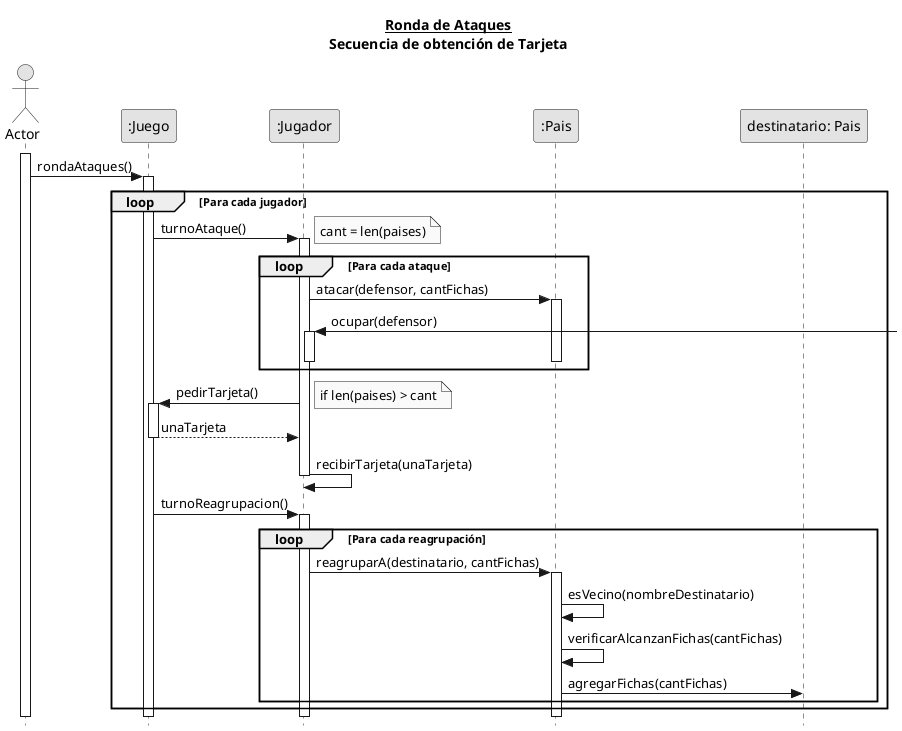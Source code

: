 @startuml
title
**__Ronda de Ataques__**
Secuencia de obtención de Tarjeta
end title
skinparam responseMessageBelowArrow true
skinparam monochrome true
skinparam style strictuml
hide footbox

actor Actor
participant jueg as ":Juego"
participant jug as ":Jugador"
participant pais as ":Pais"

Actor ++
Actor -> jueg ++: rondaAtaques()

loop Para cada jugador
    jueg -> jug ++: turnoAtaque()
    note right: cant = len(paises)
    loop Para cada ataque
        jug -> pais ++: atacar(defensor, cantFichas)
        jug <-] ++: ocupar(defensor)
        pais --
        jug --
    end loop

    jug -> jueg ++: pedirTarjeta()
    note right: if len(paises) > cant
    jueg --> jug --: unaTarjeta
    jug -> jug: recibirTarjeta(unaTarjeta)
    deactivate jug


    jueg -> jug ++: turnoReagrupacion()
    loop Para cada reagrupación
        jug -> pais ++: reagruparA(destinatario, cantFichas)
        pais -> pais: esVecino(nombreDestinatario)
        pais -> pais: verificarAlcanzanFichas(cantFichas)
        pais -> "destinatario: Pais": agregarFichas(cantFichas)
    end loop

end loop

@enduml
